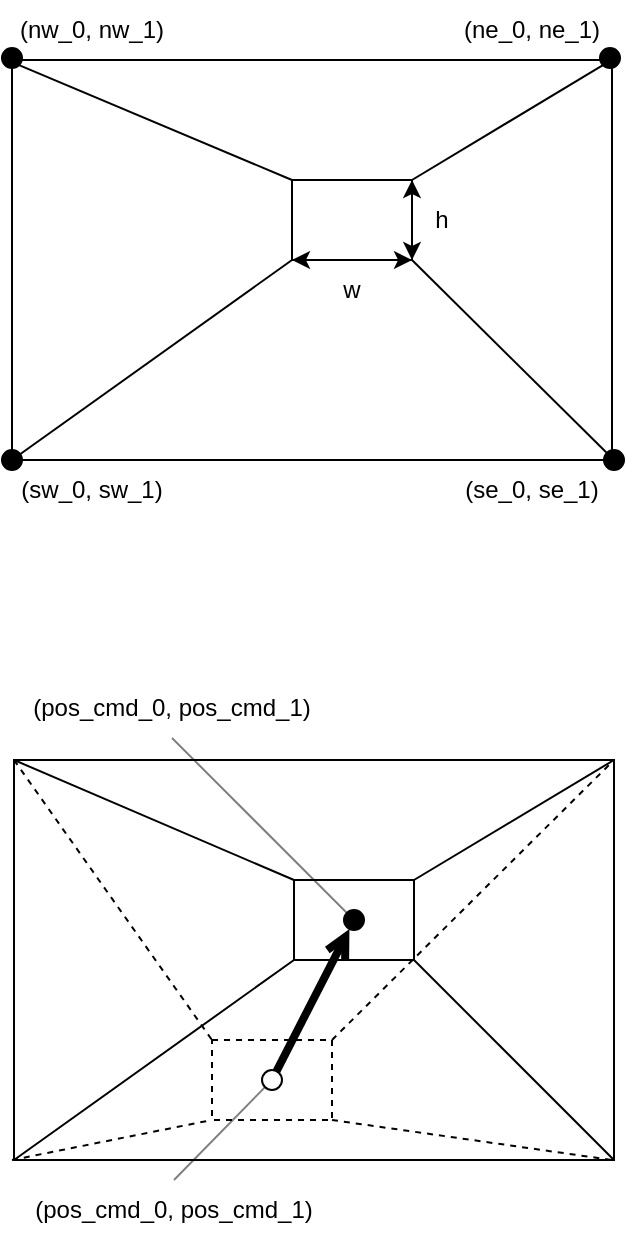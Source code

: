 <mxfile version="15.8.7" type="device"><diagram id="WxdMP9ry3e7cNUKCN_2F" name="Page-1"><mxGraphModel dx="630" dy="498" grid="1" gridSize="10" guides="1" tooltips="1" connect="1" arrows="1" fold="1" page="1" pageScale="1" pageWidth="850" pageHeight="1100" math="0" shadow="0"><root><mxCell id="0"/><mxCell id="1" parent="0"/><mxCell id="R6eI0-_TOaOHS8sQl6hx-1" value="" style="rounded=0;whiteSpace=wrap;html=1;" vertex="1" parent="1"><mxGeometry x="80" y="90" width="300" height="200" as="geometry"/></mxCell><mxCell id="R6eI0-_TOaOHS8sQl6hx-2" value="(sw_0, sw_1)" style="text;html=1;strokeColor=none;fillColor=none;align=center;verticalAlign=middle;whiteSpace=wrap;rounded=0;" vertex="1" parent="1"><mxGeometry x="80" y="290" width="80" height="30" as="geometry"/></mxCell><mxCell id="R6eI0-_TOaOHS8sQl6hx-3" value="(nw_0, nw_1)" style="text;html=1;strokeColor=none;fillColor=none;align=center;verticalAlign=middle;whiteSpace=wrap;rounded=0;" vertex="1" parent="1"><mxGeometry x="80" y="60" width="80" height="30" as="geometry"/></mxCell><mxCell id="R6eI0-_TOaOHS8sQl6hx-4" value="(ne_0, ne_1)" style="text;html=1;strokeColor=none;fillColor=none;align=center;verticalAlign=middle;whiteSpace=wrap;rounded=0;" vertex="1" parent="1"><mxGeometry x="300" y="60" width="80" height="30" as="geometry"/></mxCell><mxCell id="R6eI0-_TOaOHS8sQl6hx-5" value="(se_0, se_1)" style="text;html=1;strokeColor=none;fillColor=none;align=center;verticalAlign=middle;whiteSpace=wrap;rounded=0;" vertex="1" parent="1"><mxGeometry x="300" y="290" width="80" height="30" as="geometry"/></mxCell><mxCell id="R6eI0-_TOaOHS8sQl6hx-6" value="" style="rounded=0;whiteSpace=wrap;html=1;" vertex="1" parent="1"><mxGeometry x="220" y="150" width="60" height="40" as="geometry"/></mxCell><mxCell id="R6eI0-_TOaOHS8sQl6hx-7" value="w" style="text;html=1;strokeColor=none;fillColor=none;align=center;verticalAlign=middle;whiteSpace=wrap;rounded=0;" vertex="1" parent="1"><mxGeometry x="220" y="190" width="60" height="30" as="geometry"/></mxCell><mxCell id="R6eI0-_TOaOHS8sQl6hx-8" value="h" style="text;html=1;strokeColor=none;fillColor=none;align=center;verticalAlign=middle;whiteSpace=wrap;rounded=0;" vertex="1" parent="1"><mxGeometry x="280" y="150" width="30" height="40" as="geometry"/></mxCell><mxCell id="R6eI0-_TOaOHS8sQl6hx-9" value="" style="endArrow=none;html=1;rounded=0;entryX=0;entryY=1;entryDx=0;entryDy=0;exitX=0;exitY=1;exitDx=0;exitDy=0;" edge="1" parent="1" source="R6eI0-_TOaOHS8sQl6hx-1" target="R6eI0-_TOaOHS8sQl6hx-6"><mxGeometry width="50" height="50" relative="1" as="geometry"><mxPoint x="300" y="280" as="sourcePoint"/><mxPoint x="350" y="230" as="targetPoint"/></mxGeometry></mxCell><mxCell id="R6eI0-_TOaOHS8sQl6hx-10" value="" style="endArrow=none;html=1;rounded=0;entryX=0;entryY=0;entryDx=0;entryDy=0;exitX=1;exitY=1;exitDx=0;exitDy=0;" edge="1" parent="1" source="R6eI0-_TOaOHS8sQl6hx-17" target="R6eI0-_TOaOHS8sQl6hx-6"><mxGeometry width="50" height="50" relative="1" as="geometry"><mxPoint x="90" y="300" as="sourcePoint"/><mxPoint x="220" y="210" as="targetPoint"/></mxGeometry></mxCell><mxCell id="R6eI0-_TOaOHS8sQl6hx-11" value="" style="endArrow=none;html=1;rounded=0;entryX=1;entryY=0;entryDx=0;entryDy=0;exitX=0;exitY=1;exitDx=0;exitDy=0;startArrow=none;" edge="1" parent="1" source="R6eI0-_TOaOHS8sQl6hx-15" target="R6eI0-_TOaOHS8sQl6hx-6"><mxGeometry width="50" height="50" relative="1" as="geometry"><mxPoint x="90" y="100" as="sourcePoint"/><mxPoint x="220" y="170" as="targetPoint"/></mxGeometry></mxCell><mxCell id="R6eI0-_TOaOHS8sQl6hx-12" value="" style="endArrow=none;html=1;rounded=0;entryX=1;entryY=1;entryDx=0;entryDy=0;exitX=1;exitY=1;exitDx=0;exitDy=0;startArrow=none;" edge="1" parent="1" source="R6eI0-_TOaOHS8sQl6hx-13" target="R6eI0-_TOaOHS8sQl6hx-1"><mxGeometry width="50" height="50" relative="1" as="geometry"><mxPoint x="470" y="160" as="sourcePoint"/><mxPoint x="230" y="180" as="targetPoint"/></mxGeometry></mxCell><mxCell id="R6eI0-_TOaOHS8sQl6hx-13" value="" style="ellipse;whiteSpace=wrap;html=1;aspect=fixed;fillColor=#000000;" vertex="1" parent="1"><mxGeometry x="376" y="285" width="10" height="10" as="geometry"/></mxCell><mxCell id="R6eI0-_TOaOHS8sQl6hx-14" value="" style="endArrow=none;html=1;rounded=0;entryX=1;entryY=1;entryDx=0;entryDy=0;exitX=1;exitY=1;exitDx=0;exitDy=0;" edge="1" parent="1" source="R6eI0-_TOaOHS8sQl6hx-6" target="R6eI0-_TOaOHS8sQl6hx-13"><mxGeometry width="50" height="50" relative="1" as="geometry"><mxPoint x="280" y="190" as="sourcePoint"/><mxPoint x="380" y="290" as="targetPoint"/></mxGeometry></mxCell><mxCell id="R6eI0-_TOaOHS8sQl6hx-15" value="" style="ellipse;whiteSpace=wrap;html=1;aspect=fixed;fillColor=#000000;" vertex="1" parent="1"><mxGeometry x="374" y="84" width="10" height="10" as="geometry"/></mxCell><mxCell id="R6eI0-_TOaOHS8sQl6hx-16" value="" style="endArrow=none;html=1;rounded=0;entryX=1;entryY=0;entryDx=0;entryDy=0;exitX=1;exitY=1;exitDx=0;exitDy=0;" edge="1" parent="1" source="R6eI0-_TOaOHS8sQl6hx-4" target="R6eI0-_TOaOHS8sQl6hx-15"><mxGeometry width="50" height="50" relative="1" as="geometry"><mxPoint x="380" y="90" as="sourcePoint"/><mxPoint x="280" y="150" as="targetPoint"/></mxGeometry></mxCell><mxCell id="R6eI0-_TOaOHS8sQl6hx-17" value="" style="ellipse;whiteSpace=wrap;html=1;aspect=fixed;fillColor=#000000;" vertex="1" parent="1"><mxGeometry x="75" y="84" width="10" height="10" as="geometry"/></mxCell><mxCell id="R6eI0-_TOaOHS8sQl6hx-18" value="" style="ellipse;whiteSpace=wrap;html=1;aspect=fixed;fillColor=#000000;" vertex="1" parent="1"><mxGeometry x="75" y="285" width="10" height="10" as="geometry"/></mxCell><mxCell id="R6eI0-_TOaOHS8sQl6hx-19" value="" style="endArrow=classic;startArrow=classic;html=1;rounded=0;entryX=1;entryY=0;entryDx=0;entryDy=0;exitX=0;exitY=0;exitDx=0;exitDy=0;" edge="1" parent="1" source="R6eI0-_TOaOHS8sQl6hx-7" target="R6eI0-_TOaOHS8sQl6hx-7"><mxGeometry width="50" height="50" relative="1" as="geometry"><mxPoint x="150" y="230" as="sourcePoint"/><mxPoint x="200" y="180" as="targetPoint"/></mxGeometry></mxCell><mxCell id="R6eI0-_TOaOHS8sQl6hx-20" value="" style="endArrow=classic;startArrow=classic;html=1;rounded=0;entryX=0;entryY=0;entryDx=0;entryDy=0;exitX=0;exitY=1;exitDx=0;exitDy=0;" edge="1" parent="1" source="R6eI0-_TOaOHS8sQl6hx-8" target="R6eI0-_TOaOHS8sQl6hx-8"><mxGeometry width="50" height="50" relative="1" as="geometry"><mxPoint x="230" y="200" as="sourcePoint"/><mxPoint x="290" y="200" as="targetPoint"/></mxGeometry></mxCell><mxCell id="R6eI0-_TOaOHS8sQl6hx-21" value="" style="rounded=0;whiteSpace=wrap;html=1;" vertex="1" parent="1"><mxGeometry x="81" y="440" width="300" height="200" as="geometry"/></mxCell><mxCell id="R6eI0-_TOaOHS8sQl6hx-26" value="" style="rounded=0;whiteSpace=wrap;html=1;" vertex="1" parent="1"><mxGeometry x="221" y="500" width="60" height="40" as="geometry"/></mxCell><mxCell id="R6eI0-_TOaOHS8sQl6hx-29" value="" style="endArrow=none;html=1;rounded=0;entryX=0;entryY=1;entryDx=0;entryDy=0;exitX=0;exitY=1;exitDx=0;exitDy=0;" edge="1" parent="1" source="R6eI0-_TOaOHS8sQl6hx-21" target="R6eI0-_TOaOHS8sQl6hx-26"><mxGeometry width="50" height="50" relative="1" as="geometry"><mxPoint x="301" y="630" as="sourcePoint"/><mxPoint x="351" y="580" as="targetPoint"/></mxGeometry></mxCell><mxCell id="R6eI0-_TOaOHS8sQl6hx-30" value="" style="endArrow=none;html=1;rounded=0;entryX=0;entryY=0;entryDx=0;entryDy=0;exitX=0;exitY=0;exitDx=0;exitDy=0;" edge="1" parent="1" source="R6eI0-_TOaOHS8sQl6hx-21" target="R6eI0-_TOaOHS8sQl6hx-26"><mxGeometry width="50" height="50" relative="1" as="geometry"><mxPoint x="84.536" y="442.536" as="sourcePoint"/><mxPoint x="221" y="560" as="targetPoint"/></mxGeometry></mxCell><mxCell id="R6eI0-_TOaOHS8sQl6hx-34" value="" style="endArrow=none;html=1;rounded=0;exitX=1;exitY=1;exitDx=0;exitDy=0;entryX=1;entryY=1;entryDx=0;entryDy=0;" edge="1" parent="1" source="R6eI0-_TOaOHS8sQl6hx-26" target="R6eI0-_TOaOHS8sQl6hx-21"><mxGeometry width="50" height="50" relative="1" as="geometry"><mxPoint x="281" y="540" as="sourcePoint"/><mxPoint x="380" y="660" as="targetPoint"/></mxGeometry></mxCell><mxCell id="R6eI0-_TOaOHS8sQl6hx-35" value="" style="ellipse;whiteSpace=wrap;html=1;aspect=fixed;fillColor=#000000;" vertex="1" parent="1"><mxGeometry x="246" y="515" width="10" height="10" as="geometry"/></mxCell><mxCell id="R6eI0-_TOaOHS8sQl6hx-42" value="" style="endArrow=none;html=1;rounded=0;exitX=1;exitY=0;exitDx=0;exitDy=0;entryX=1;entryY=0;entryDx=0;entryDy=0;" edge="1" parent="1" source="R6eI0-_TOaOHS8sQl6hx-26" target="R6eI0-_TOaOHS8sQl6hx-21"><mxGeometry width="50" height="50" relative="1" as="geometry"><mxPoint x="280" y="490" as="sourcePoint"/><mxPoint x="330" y="440" as="targetPoint"/></mxGeometry></mxCell><mxCell id="R6eI0-_TOaOHS8sQl6hx-45" value="" style="rounded=0;whiteSpace=wrap;html=1;dashed=1;" vertex="1" parent="1"><mxGeometry x="180" y="580" width="60" height="40" as="geometry"/></mxCell><mxCell id="R6eI0-_TOaOHS8sQl6hx-46" value="" style="endArrow=none;html=1;rounded=0;entryX=0;entryY=1;entryDx=0;entryDy=0;dashed=1;" edge="1" parent="1" target="R6eI0-_TOaOHS8sQl6hx-45"><mxGeometry width="50" height="50" relative="1" as="geometry"><mxPoint x="80" y="640" as="sourcePoint"/><mxPoint x="300" y="650" as="targetPoint"/></mxGeometry></mxCell><mxCell id="R6eI0-_TOaOHS8sQl6hx-47" value="" style="endArrow=none;html=1;rounded=0;entryX=0;entryY=0;entryDx=0;entryDy=0;exitX=0;exitY=0;exitDx=0;exitDy=0;dashed=1;" edge="1" parent="1" target="R6eI0-_TOaOHS8sQl6hx-45" source="R6eI0-_TOaOHS8sQl6hx-21"><mxGeometry width="50" height="50" relative="1" as="geometry"><mxPoint x="30.0" y="510" as="sourcePoint"/><mxPoint x="170" y="630" as="targetPoint"/></mxGeometry></mxCell><mxCell id="R6eI0-_TOaOHS8sQl6hx-48" value="" style="endArrow=none;html=1;rounded=0;exitX=1;exitY=1;exitDx=0;exitDy=0;dashed=1;" edge="1" parent="1" source="R6eI0-_TOaOHS8sQl6hx-45"><mxGeometry width="50" height="50" relative="1" as="geometry"><mxPoint x="230" y="610" as="sourcePoint"/><mxPoint x="380" y="640" as="targetPoint"/></mxGeometry></mxCell><mxCell id="R6eI0-_TOaOHS8sQl6hx-49" value="" style="ellipse;whiteSpace=wrap;html=1;aspect=fixed;fillColor=none;" vertex="1" parent="1"><mxGeometry x="205" y="595" width="10" height="10" as="geometry"/></mxCell><mxCell id="R6eI0-_TOaOHS8sQl6hx-50" value="" style="endArrow=none;html=1;rounded=0;exitX=1;exitY=0;exitDx=0;exitDy=0;entryX=1;entryY=0;entryDx=0;entryDy=0;dashed=1;" edge="1" parent="1" source="R6eI0-_TOaOHS8sQl6hx-45" target="R6eI0-_TOaOHS8sQl6hx-21"><mxGeometry width="50" height="50" relative="1" as="geometry"><mxPoint x="229" y="560" as="sourcePoint"/><mxPoint x="330" y="510" as="targetPoint"/></mxGeometry></mxCell><mxCell id="R6eI0-_TOaOHS8sQl6hx-52" value="(pos_cmd_0, pos_cmd_1)" style="text;html=1;strokeColor=none;fillColor=none;align=center;verticalAlign=middle;whiteSpace=wrap;rounded=0;dashed=1;" vertex="1" parent="1"><mxGeometry x="80" y="399" width="160" height="30" as="geometry"/></mxCell><mxCell id="R6eI0-_TOaOHS8sQl6hx-53" value="(pos_cmd_0, pos_cmd_1)" style="text;html=1;strokeColor=none;fillColor=none;align=center;verticalAlign=middle;whiteSpace=wrap;rounded=0;dashed=1;" vertex="1" parent="1"><mxGeometry x="81" y="650" width="160" height="30" as="geometry"/></mxCell><mxCell id="R6eI0-_TOaOHS8sQl6hx-54" value="" style="endArrow=none;html=1;rounded=0;exitX=0.5;exitY=0;exitDx=0;exitDy=0;opacity=50;endFill=0;" edge="1" parent="1" source="R6eI0-_TOaOHS8sQl6hx-53" target="R6eI0-_TOaOHS8sQl6hx-49"><mxGeometry width="50" height="50" relative="1" as="geometry"><mxPoint x="260" y="720" as="sourcePoint"/><mxPoint x="310" y="670" as="targetPoint"/></mxGeometry></mxCell><mxCell id="R6eI0-_TOaOHS8sQl6hx-55" value="" style="endArrow=none;html=1;rounded=0;exitX=0.5;exitY=1;exitDx=0;exitDy=0;opacity=50;endFill=0;" edge="1" parent="1" source="R6eI0-_TOaOHS8sQl6hx-52" target="R6eI0-_TOaOHS8sQl6hx-35"><mxGeometry width="50" height="50" relative="1" as="geometry"><mxPoint x="170" y="650" as="sourcePoint"/><mxPoint x="220" y="615" as="targetPoint"/></mxGeometry></mxCell><mxCell id="R6eI0-_TOaOHS8sQl6hx-56" value="" style="endArrow=open;html=1;rounded=0;fillColor=default;gradientDirection=north;gradientColor=#000000;strokeWidth=4;startArrow=none;startFill=0;endFill=0;shadow=0;sketch=0;" edge="1" parent="1" source="R6eI0-_TOaOHS8sQl6hx-49" target="R6eI0-_TOaOHS8sQl6hx-35"><mxGeometry width="50" height="50" relative="1" as="geometry"><mxPoint x="205" y="580" as="sourcePoint"/><mxPoint x="255" y="530" as="targetPoint"/></mxGeometry></mxCell></root></mxGraphModel></diagram></mxfile>